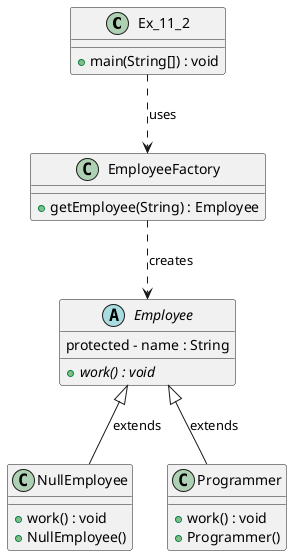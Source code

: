 @startuml diagram_11_2

class Ex_11_2 {
    +main(String[]) : void
}

abstract class Employee {
    protected - name : String
    {abstract} +work() : void
}

class EmployeeFactory {
    +getEmployee(String) : Employee
}

class NullEmployee {
    +work() : void
    +NullEmployee()
}

class Programmer {
    +work() : void
    +Programmer()
}

Ex_11_2 ..> EmployeeFactory : uses

EmployeeFactory ..> Employee : creates

Employee <|-- NullEmployee : extends
Employee <|-- Programmer : extends

@enduml

